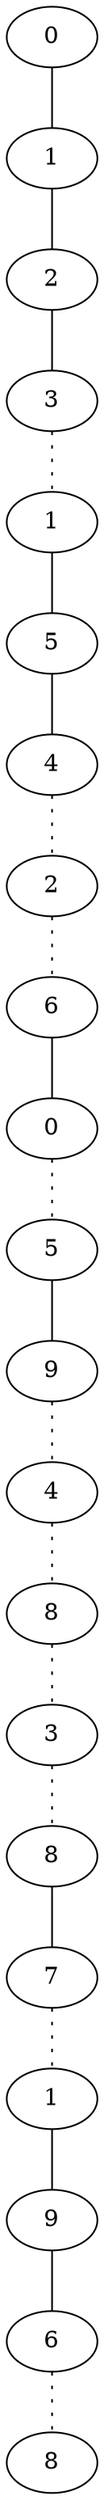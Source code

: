graph {
a0[label=0];
a1[label=1];
a2[label=2];
a3[label=3];
a4[label=1];
a5[label=5];
a6[label=4];
a7[label=2];
a8[label=6];
a9[label=0];
a10[label=5];
a11[label=9];
a12[label=4];
a13[label=8];
a14[label=3];
a15[label=8];
a16[label=7];
a17[label=1];
a18[label=9];
a19[label=6];
a20[label=8];
a0 -- a1;
a1 -- a2;
a2 -- a3;
a3 -- a4 [style=dotted];
a4 -- a5;
a5 -- a6;
a6 -- a7 [style=dotted];
a7 -- a8 [style=dotted];
a8 -- a9;
a9 -- a10 [style=dotted];
a10 -- a11;
a11 -- a12 [style=dotted];
a12 -- a13 [style=dotted];
a13 -- a14 [style=dotted];
a14 -- a15 [style=dotted];
a15 -- a16;
a16 -- a17 [style=dotted];
a17 -- a18;
a18 -- a19;
a19 -- a20 [style=dotted];
}
